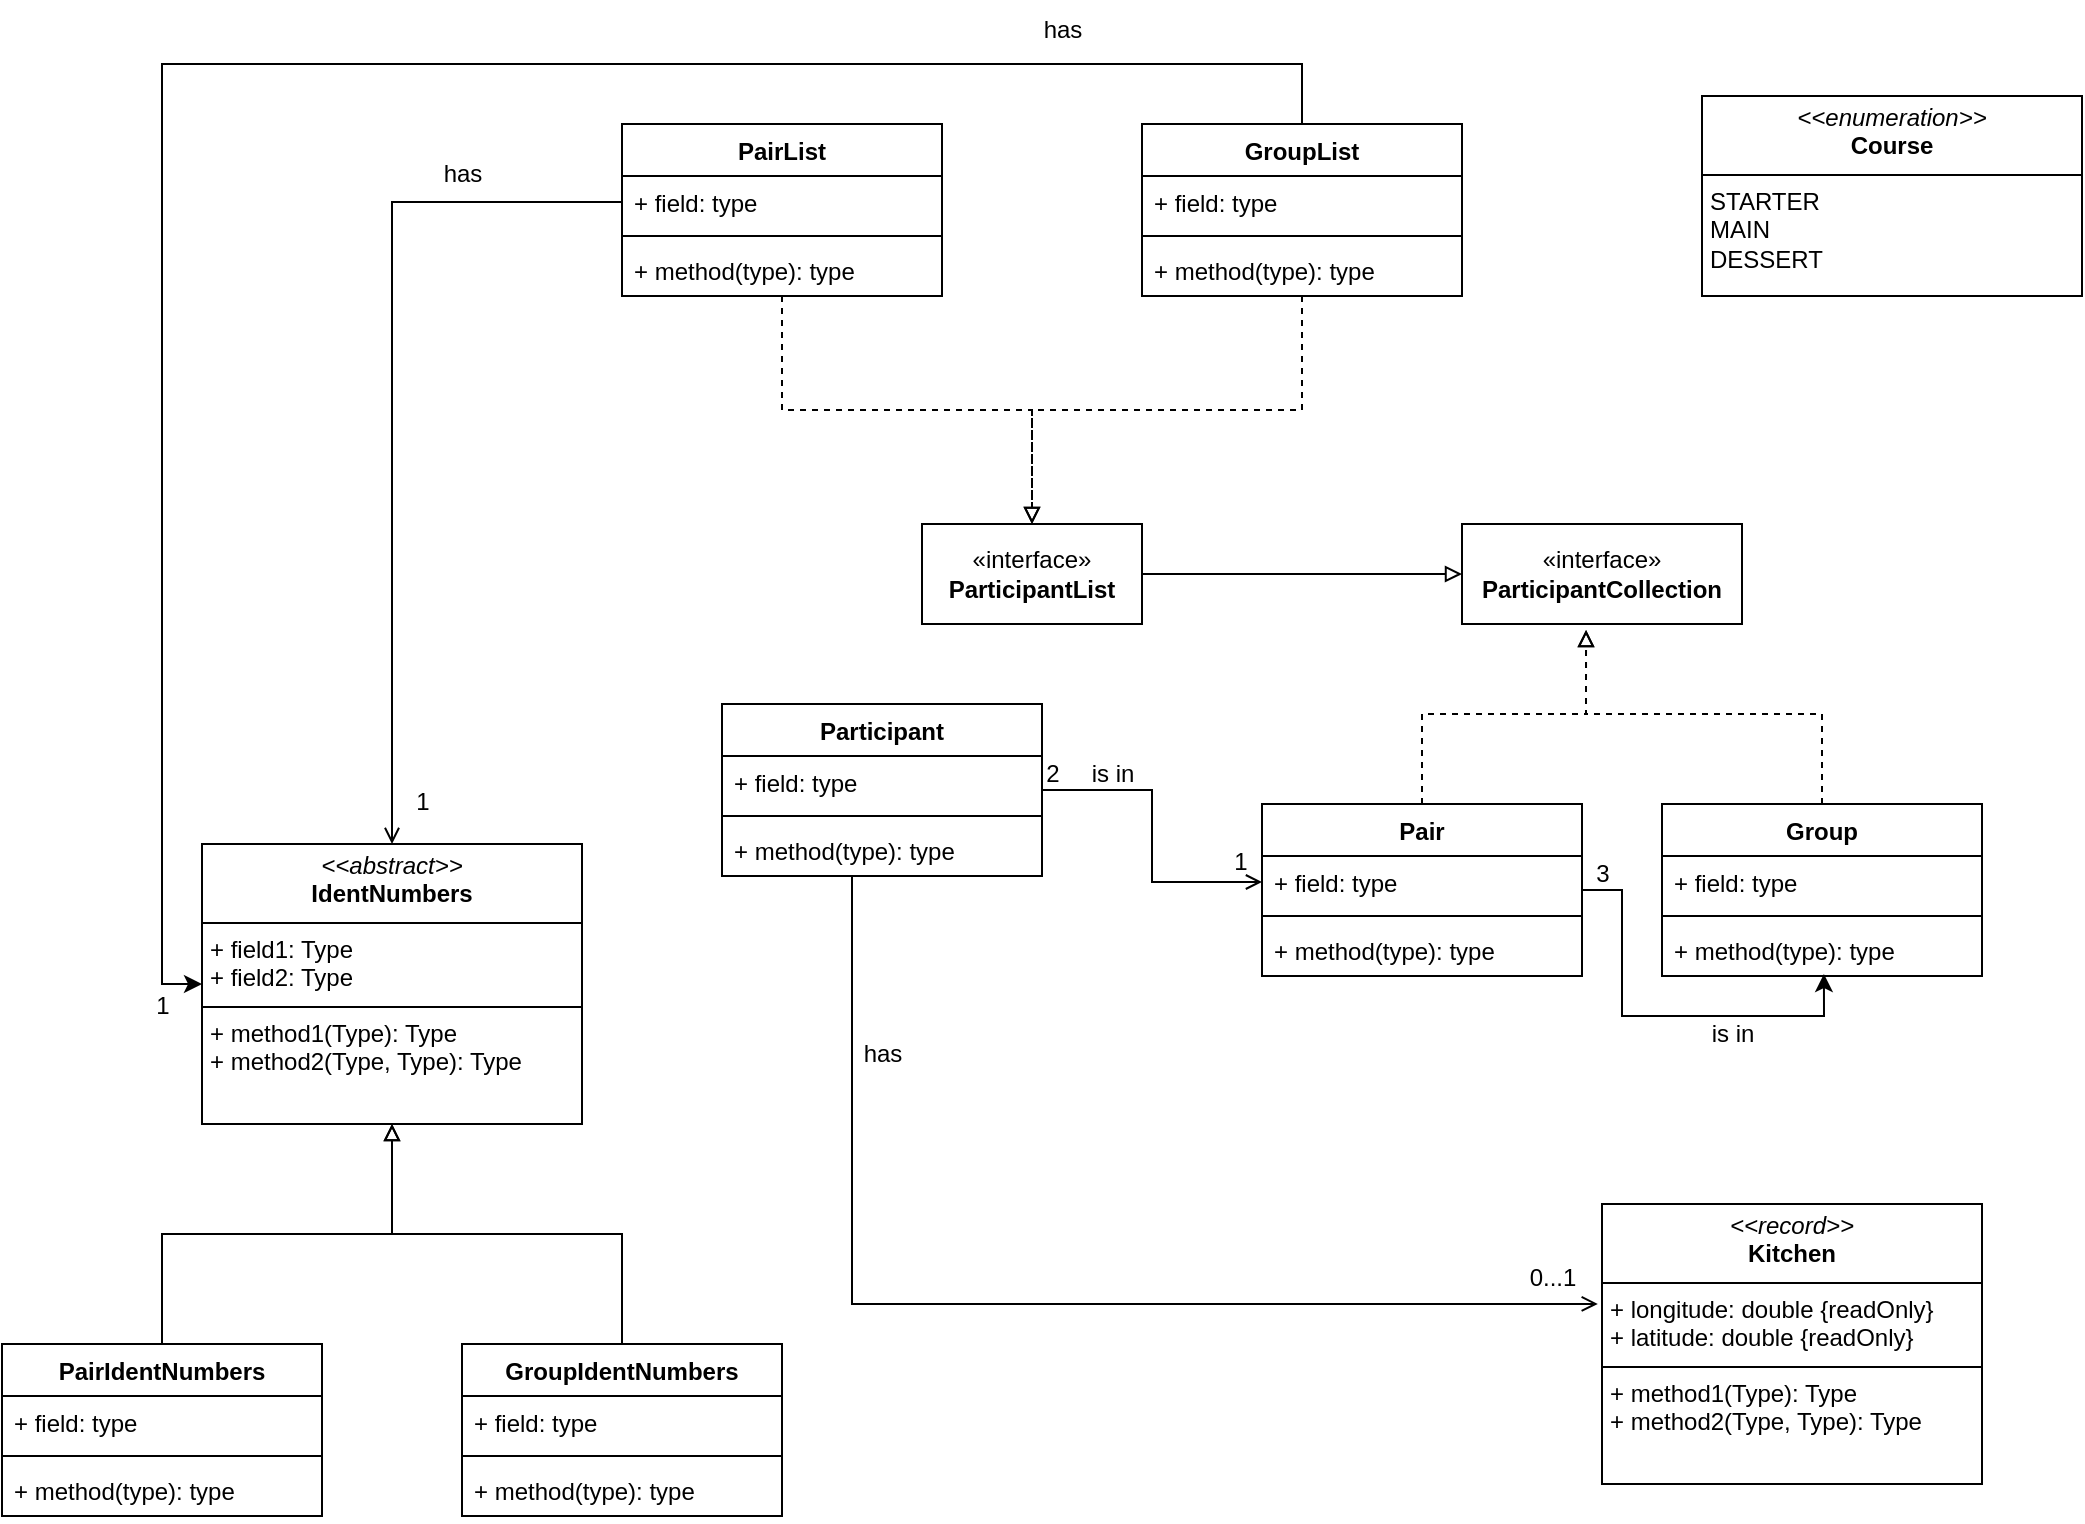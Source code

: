<mxfile version="24.2.7" type="device">
  <diagram name="Seite-1" id="6wSpcnWUghKB4rUfSbuZ">
    <mxGraphModel dx="1386" dy="785" grid="1" gridSize="10" guides="1" tooltips="1" connect="1" arrows="1" fold="1" page="1" pageScale="1" pageWidth="1169" pageHeight="1654" math="0" shadow="0">
      <root>
        <mxCell id="0" />
        <mxCell id="1" parent="0" />
        <mxCell id="sCv6F4jHhr01Q8Q7Me1H-1" value="«interface»&lt;br&gt;&lt;b&gt;ParticipantCollection&lt;/b&gt;" style="html=1;whiteSpace=wrap;" vertex="1" parent="1">
          <mxGeometry x="740" y="322" width="140" height="50" as="geometry" />
        </mxCell>
        <mxCell id="sCv6F4jHhr01Q8Q7Me1H-3" style="edgeStyle=orthogonalEdgeStyle;rounded=0;orthogonalLoop=1;jettySize=auto;html=1;endArrow=block;endFill=0;" edge="1" parent="1" source="sCv6F4jHhr01Q8Q7Me1H-2" target="sCv6F4jHhr01Q8Q7Me1H-1">
          <mxGeometry relative="1" as="geometry" />
        </mxCell>
        <mxCell id="sCv6F4jHhr01Q8Q7Me1H-2" value="«interface»&lt;br&gt;&lt;b&gt;ParticipantList&lt;/b&gt;" style="html=1;whiteSpace=wrap;" vertex="1" parent="1">
          <mxGeometry x="470" y="322" width="110" height="50" as="geometry" />
        </mxCell>
        <mxCell id="sCv6F4jHhr01Q8Q7Me1H-4" value="Group" style="swimlane;fontStyle=1;align=center;verticalAlign=top;childLayout=stackLayout;horizontal=1;startSize=26;horizontalStack=0;resizeParent=1;resizeParentMax=0;resizeLast=0;collapsible=1;marginBottom=0;whiteSpace=wrap;html=1;" vertex="1" parent="1">
          <mxGeometry x="840" y="462" width="160" height="86" as="geometry" />
        </mxCell>
        <mxCell id="sCv6F4jHhr01Q8Q7Me1H-5" value="+ field: type" style="text;strokeColor=none;fillColor=none;align=left;verticalAlign=top;spacingLeft=4;spacingRight=4;overflow=hidden;rotatable=0;points=[[0,0.5],[1,0.5]];portConstraint=eastwest;whiteSpace=wrap;html=1;" vertex="1" parent="sCv6F4jHhr01Q8Q7Me1H-4">
          <mxGeometry y="26" width="160" height="26" as="geometry" />
        </mxCell>
        <mxCell id="sCv6F4jHhr01Q8Q7Me1H-6" value="" style="line;strokeWidth=1;fillColor=none;align=left;verticalAlign=middle;spacingTop=-1;spacingLeft=3;spacingRight=3;rotatable=0;labelPosition=right;points=[];portConstraint=eastwest;strokeColor=inherit;" vertex="1" parent="sCv6F4jHhr01Q8Q7Me1H-4">
          <mxGeometry y="52" width="160" height="8" as="geometry" />
        </mxCell>
        <mxCell id="sCv6F4jHhr01Q8Q7Me1H-7" value="+ method(type): type" style="text;strokeColor=none;fillColor=none;align=left;verticalAlign=top;spacingLeft=4;spacingRight=4;overflow=hidden;rotatable=0;points=[[0,0.5],[1,0.5]];portConstraint=eastwest;whiteSpace=wrap;html=1;" vertex="1" parent="sCv6F4jHhr01Q8Q7Me1H-4">
          <mxGeometry y="60" width="160" height="26" as="geometry" />
        </mxCell>
        <mxCell id="sCv6F4jHhr01Q8Q7Me1H-56" style="edgeStyle=orthogonalEdgeStyle;rounded=0;orthogonalLoop=1;jettySize=auto;html=1;entryX=-0.011;entryY=0.357;entryDx=0;entryDy=0;entryPerimeter=0;endArrow=open;endFill=0;" edge="1" parent="1" source="sCv6F4jHhr01Q8Q7Me1H-38" target="sCv6F4jHhr01Q8Q7Me1H-46">
          <mxGeometry relative="1" as="geometry">
            <mxPoint x="780" y="753" as="targetPoint" />
            <Array as="points">
              <mxPoint x="435" y="712" />
            </Array>
          </mxGeometry>
        </mxCell>
        <mxCell id="sCv6F4jHhr01Q8Q7Me1H-8" value="Pair" style="swimlane;fontStyle=1;align=center;verticalAlign=top;childLayout=stackLayout;horizontal=1;startSize=26;horizontalStack=0;resizeParent=1;resizeParentMax=0;resizeLast=0;collapsible=1;marginBottom=0;whiteSpace=wrap;html=1;" vertex="1" parent="1">
          <mxGeometry x="640" y="462" width="160" height="86" as="geometry" />
        </mxCell>
        <mxCell id="sCv6F4jHhr01Q8Q7Me1H-9" value="+ field: type" style="text;strokeColor=none;fillColor=none;align=left;verticalAlign=top;spacingLeft=4;spacingRight=4;overflow=hidden;rotatable=0;points=[[0,0.5],[1,0.5]];portConstraint=eastwest;whiteSpace=wrap;html=1;" vertex="1" parent="sCv6F4jHhr01Q8Q7Me1H-8">
          <mxGeometry y="26" width="160" height="26" as="geometry" />
        </mxCell>
        <mxCell id="sCv6F4jHhr01Q8Q7Me1H-10" value="" style="line;strokeWidth=1;fillColor=none;align=left;verticalAlign=middle;spacingTop=-1;spacingLeft=3;spacingRight=3;rotatable=0;labelPosition=right;points=[];portConstraint=eastwest;strokeColor=inherit;" vertex="1" parent="sCv6F4jHhr01Q8Q7Me1H-8">
          <mxGeometry y="52" width="160" height="8" as="geometry" />
        </mxCell>
        <mxCell id="sCv6F4jHhr01Q8Q7Me1H-11" value="+ method(type): type" style="text;strokeColor=none;fillColor=none;align=left;verticalAlign=top;spacingLeft=4;spacingRight=4;overflow=hidden;rotatable=0;points=[[0,0.5],[1,0.5]];portConstraint=eastwest;whiteSpace=wrap;html=1;" vertex="1" parent="sCv6F4jHhr01Q8Q7Me1H-8">
          <mxGeometry y="60" width="160" height="26" as="geometry" />
        </mxCell>
        <mxCell id="sCv6F4jHhr01Q8Q7Me1H-12" style="edgeStyle=orthogonalEdgeStyle;rounded=0;orthogonalLoop=1;jettySize=auto;html=1;entryX=0.443;entryY=1.06;entryDx=0;entryDy=0;entryPerimeter=0;dashed=1;endArrow=block;endFill=0;" edge="1" parent="1" source="sCv6F4jHhr01Q8Q7Me1H-8" target="sCv6F4jHhr01Q8Q7Me1H-1">
          <mxGeometry relative="1" as="geometry" />
        </mxCell>
        <mxCell id="sCv6F4jHhr01Q8Q7Me1H-13" style="edgeStyle=orthogonalEdgeStyle;rounded=0;orthogonalLoop=1;jettySize=auto;html=1;entryX=0.443;entryY=1.06;entryDx=0;entryDy=0;entryPerimeter=0;dashed=1;endArrow=block;endFill=0;" edge="1" parent="1" source="sCv6F4jHhr01Q8Q7Me1H-4" target="sCv6F4jHhr01Q8Q7Me1H-1">
          <mxGeometry relative="1" as="geometry" />
        </mxCell>
        <mxCell id="sCv6F4jHhr01Q8Q7Me1H-23" style="edgeStyle=orthogonalEdgeStyle;rounded=0;orthogonalLoop=1;jettySize=auto;html=1;entryX=0.5;entryY=0;entryDx=0;entryDy=0;dashed=1;endArrow=block;endFill=0;" edge="1" parent="1" source="sCv6F4jHhr01Q8Q7Me1H-14" target="sCv6F4jHhr01Q8Q7Me1H-2">
          <mxGeometry relative="1" as="geometry" />
        </mxCell>
        <mxCell id="sCv6F4jHhr01Q8Q7Me1H-62" style="edgeStyle=orthogonalEdgeStyle;rounded=0;orthogonalLoop=1;jettySize=auto;html=1;entryX=0;entryY=0.5;entryDx=0;entryDy=0;" edge="1" parent="1" source="sCv6F4jHhr01Q8Q7Me1H-14" target="sCv6F4jHhr01Q8Q7Me1H-24">
          <mxGeometry relative="1" as="geometry">
            <Array as="points">
              <mxPoint x="660" y="92" />
              <mxPoint x="90" y="92" />
              <mxPoint x="90" y="552" />
            </Array>
          </mxGeometry>
        </mxCell>
        <mxCell id="sCv6F4jHhr01Q8Q7Me1H-14" value="GroupList" style="swimlane;fontStyle=1;align=center;verticalAlign=top;childLayout=stackLayout;horizontal=1;startSize=26;horizontalStack=0;resizeParent=1;resizeParentMax=0;resizeLast=0;collapsible=1;marginBottom=0;whiteSpace=wrap;html=1;" vertex="1" parent="1">
          <mxGeometry x="580" y="122" width="160" height="86" as="geometry" />
        </mxCell>
        <mxCell id="sCv6F4jHhr01Q8Q7Me1H-15" value="+ field: type" style="text;strokeColor=none;fillColor=none;align=left;verticalAlign=top;spacingLeft=4;spacingRight=4;overflow=hidden;rotatable=0;points=[[0,0.5],[1,0.5]];portConstraint=eastwest;whiteSpace=wrap;html=1;" vertex="1" parent="sCv6F4jHhr01Q8Q7Me1H-14">
          <mxGeometry y="26" width="160" height="26" as="geometry" />
        </mxCell>
        <mxCell id="sCv6F4jHhr01Q8Q7Me1H-16" value="" style="line;strokeWidth=1;fillColor=none;align=left;verticalAlign=middle;spacingTop=-1;spacingLeft=3;spacingRight=3;rotatable=0;labelPosition=right;points=[];portConstraint=eastwest;strokeColor=inherit;" vertex="1" parent="sCv6F4jHhr01Q8Q7Me1H-14">
          <mxGeometry y="52" width="160" height="8" as="geometry" />
        </mxCell>
        <mxCell id="sCv6F4jHhr01Q8Q7Me1H-17" value="+ method(type): type" style="text;strokeColor=none;fillColor=none;align=left;verticalAlign=top;spacingLeft=4;spacingRight=4;overflow=hidden;rotatable=0;points=[[0,0.5],[1,0.5]];portConstraint=eastwest;whiteSpace=wrap;html=1;" vertex="1" parent="sCv6F4jHhr01Q8Q7Me1H-14">
          <mxGeometry y="60" width="160" height="26" as="geometry" />
        </mxCell>
        <mxCell id="sCv6F4jHhr01Q8Q7Me1H-22" style="edgeStyle=orthogonalEdgeStyle;rounded=0;orthogonalLoop=1;jettySize=auto;html=1;entryX=0.5;entryY=0;entryDx=0;entryDy=0;dashed=1;endArrow=block;endFill=0;" edge="1" parent="1" source="sCv6F4jHhr01Q8Q7Me1H-18" target="sCv6F4jHhr01Q8Q7Me1H-2">
          <mxGeometry relative="1" as="geometry" />
        </mxCell>
        <mxCell id="sCv6F4jHhr01Q8Q7Me1H-18" value="PairList" style="swimlane;fontStyle=1;align=center;verticalAlign=top;childLayout=stackLayout;horizontal=1;startSize=26;horizontalStack=0;resizeParent=1;resizeParentMax=0;resizeLast=0;collapsible=1;marginBottom=0;whiteSpace=wrap;html=1;" vertex="1" parent="1">
          <mxGeometry x="320" y="122" width="160" height="86" as="geometry" />
        </mxCell>
        <mxCell id="sCv6F4jHhr01Q8Q7Me1H-19" value="+ field: type" style="text;strokeColor=none;fillColor=none;align=left;verticalAlign=top;spacingLeft=4;spacingRight=4;overflow=hidden;rotatable=0;points=[[0,0.5],[1,0.5]];portConstraint=eastwest;whiteSpace=wrap;html=1;" vertex="1" parent="sCv6F4jHhr01Q8Q7Me1H-18">
          <mxGeometry y="26" width="160" height="26" as="geometry" />
        </mxCell>
        <mxCell id="sCv6F4jHhr01Q8Q7Me1H-20" value="" style="line;strokeWidth=1;fillColor=none;align=left;verticalAlign=middle;spacingTop=-1;spacingLeft=3;spacingRight=3;rotatable=0;labelPosition=right;points=[];portConstraint=eastwest;strokeColor=inherit;" vertex="1" parent="sCv6F4jHhr01Q8Q7Me1H-18">
          <mxGeometry y="52" width="160" height="8" as="geometry" />
        </mxCell>
        <mxCell id="sCv6F4jHhr01Q8Q7Me1H-21" value="+ method(type): type" style="text;strokeColor=none;fillColor=none;align=left;verticalAlign=top;spacingLeft=4;spacingRight=4;overflow=hidden;rotatable=0;points=[[0,0.5],[1,0.5]];portConstraint=eastwest;whiteSpace=wrap;html=1;" vertex="1" parent="sCv6F4jHhr01Q8Q7Me1H-18">
          <mxGeometry y="60" width="160" height="26" as="geometry" />
        </mxCell>
        <mxCell id="sCv6F4jHhr01Q8Q7Me1H-59" style="edgeStyle=orthogonalEdgeStyle;rounded=0;orthogonalLoop=1;jettySize=auto;html=1;entryX=0;entryY=0.5;entryDx=0;entryDy=0;endArrow=none;endFill=0;startArrow=open;startFill=0;" edge="1" parent="1" source="sCv6F4jHhr01Q8Q7Me1H-24" target="sCv6F4jHhr01Q8Q7Me1H-19">
          <mxGeometry relative="1" as="geometry" />
        </mxCell>
        <mxCell id="sCv6F4jHhr01Q8Q7Me1H-24" value="&lt;p style=&quot;margin:0px;margin-top:4px;text-align:center;&quot;&gt;&lt;i&gt;&amp;lt;&amp;lt;abstract&amp;gt;&amp;gt;&lt;/i&gt;&lt;br&gt;&lt;b&gt;IdentNumbers&lt;/b&gt;&lt;/p&gt;&lt;hr size=&quot;1&quot; style=&quot;border-style:solid;&quot;&gt;&lt;p style=&quot;margin:0px;margin-left:4px;&quot;&gt;+ field1: Type&lt;br&gt;+ field2: Type&lt;/p&gt;&lt;hr size=&quot;1&quot; style=&quot;border-style:solid;&quot;&gt;&lt;p style=&quot;margin:0px;margin-left:4px;&quot;&gt;+ method1(Type): Type&lt;br&gt;+ method2(Type, Type): Type&lt;/p&gt;" style="verticalAlign=top;align=left;overflow=fill;html=1;whiteSpace=wrap;" vertex="1" parent="1">
          <mxGeometry x="110" y="482" width="190" height="140" as="geometry" />
        </mxCell>
        <mxCell id="sCv6F4jHhr01Q8Q7Me1H-34" style="edgeStyle=orthogonalEdgeStyle;rounded=0;orthogonalLoop=1;jettySize=auto;html=1;entryX=0.5;entryY=1;entryDx=0;entryDy=0;endArrow=block;endFill=0;" edge="1" parent="1" source="sCv6F4jHhr01Q8Q7Me1H-25" target="sCv6F4jHhr01Q8Q7Me1H-24">
          <mxGeometry relative="1" as="geometry" />
        </mxCell>
        <mxCell id="sCv6F4jHhr01Q8Q7Me1H-25" value="GroupIdentNumbers" style="swimlane;fontStyle=1;align=center;verticalAlign=top;childLayout=stackLayout;horizontal=1;startSize=26;horizontalStack=0;resizeParent=1;resizeParentMax=0;resizeLast=0;collapsible=1;marginBottom=0;whiteSpace=wrap;html=1;" vertex="1" parent="1">
          <mxGeometry x="240" y="732" width="160" height="86" as="geometry" />
        </mxCell>
        <mxCell id="sCv6F4jHhr01Q8Q7Me1H-26" value="+ field: type" style="text;strokeColor=none;fillColor=none;align=left;verticalAlign=top;spacingLeft=4;spacingRight=4;overflow=hidden;rotatable=0;points=[[0,0.5],[1,0.5]];portConstraint=eastwest;whiteSpace=wrap;html=1;" vertex="1" parent="sCv6F4jHhr01Q8Q7Me1H-25">
          <mxGeometry y="26" width="160" height="26" as="geometry" />
        </mxCell>
        <mxCell id="sCv6F4jHhr01Q8Q7Me1H-27" value="" style="line;strokeWidth=1;fillColor=none;align=left;verticalAlign=middle;spacingTop=-1;spacingLeft=3;spacingRight=3;rotatable=0;labelPosition=right;points=[];portConstraint=eastwest;strokeColor=inherit;" vertex="1" parent="sCv6F4jHhr01Q8Q7Me1H-25">
          <mxGeometry y="52" width="160" height="8" as="geometry" />
        </mxCell>
        <mxCell id="sCv6F4jHhr01Q8Q7Me1H-28" value="+ method(type): type" style="text;strokeColor=none;fillColor=none;align=left;verticalAlign=top;spacingLeft=4;spacingRight=4;overflow=hidden;rotatable=0;points=[[0,0.5],[1,0.5]];portConstraint=eastwest;whiteSpace=wrap;html=1;" vertex="1" parent="sCv6F4jHhr01Q8Q7Me1H-25">
          <mxGeometry y="60" width="160" height="26" as="geometry" />
        </mxCell>
        <mxCell id="sCv6F4jHhr01Q8Q7Me1H-33" style="edgeStyle=orthogonalEdgeStyle;rounded=0;orthogonalLoop=1;jettySize=auto;html=1;entryX=0.5;entryY=1;entryDx=0;entryDy=0;endArrow=block;endFill=0;" edge="1" parent="1" source="sCv6F4jHhr01Q8Q7Me1H-29" target="sCv6F4jHhr01Q8Q7Me1H-24">
          <mxGeometry relative="1" as="geometry" />
        </mxCell>
        <mxCell id="sCv6F4jHhr01Q8Q7Me1H-29" value="PairIdentNumbers" style="swimlane;fontStyle=1;align=center;verticalAlign=top;childLayout=stackLayout;horizontal=1;startSize=26;horizontalStack=0;resizeParent=1;resizeParentMax=0;resizeLast=0;collapsible=1;marginBottom=0;whiteSpace=wrap;html=1;" vertex="1" parent="1">
          <mxGeometry x="10" y="732" width="160" height="86" as="geometry" />
        </mxCell>
        <mxCell id="sCv6F4jHhr01Q8Q7Me1H-30" value="+ field: type" style="text;strokeColor=none;fillColor=none;align=left;verticalAlign=top;spacingLeft=4;spacingRight=4;overflow=hidden;rotatable=0;points=[[0,0.5],[1,0.5]];portConstraint=eastwest;whiteSpace=wrap;html=1;" vertex="1" parent="sCv6F4jHhr01Q8Q7Me1H-29">
          <mxGeometry y="26" width="160" height="26" as="geometry" />
        </mxCell>
        <mxCell id="sCv6F4jHhr01Q8Q7Me1H-31" value="" style="line;strokeWidth=1;fillColor=none;align=left;verticalAlign=middle;spacingTop=-1;spacingLeft=3;spacingRight=3;rotatable=0;labelPosition=right;points=[];portConstraint=eastwest;strokeColor=inherit;" vertex="1" parent="sCv6F4jHhr01Q8Q7Me1H-29">
          <mxGeometry y="52" width="160" height="8" as="geometry" />
        </mxCell>
        <mxCell id="sCv6F4jHhr01Q8Q7Me1H-32" value="+ method(type): type" style="text;strokeColor=none;fillColor=none;align=left;verticalAlign=top;spacingLeft=4;spacingRight=4;overflow=hidden;rotatable=0;points=[[0,0.5],[1,0.5]];portConstraint=eastwest;whiteSpace=wrap;html=1;" vertex="1" parent="sCv6F4jHhr01Q8Q7Me1H-29">
          <mxGeometry y="60" width="160" height="26" as="geometry" />
        </mxCell>
        <mxCell id="sCv6F4jHhr01Q8Q7Me1H-37" value="&lt;p style=&quot;margin:0px;margin-top:4px;text-align:center;&quot;&gt;&lt;i&gt;&amp;lt;&amp;lt;enumeration&amp;gt;&amp;gt;&lt;/i&gt;&lt;br&gt;&lt;b&gt;Course&lt;/b&gt;&lt;/p&gt;&lt;hr size=&quot;1&quot; style=&quot;border-style:solid;&quot;&gt;&lt;p style=&quot;margin:0px;margin-left:4px;&quot;&gt;STARTER&lt;/p&gt;&lt;p style=&quot;margin:0px;margin-left:4px;&quot;&gt;MAIN&lt;/p&gt;&lt;p style=&quot;margin:0px;margin-left:4px;&quot;&gt;DESSERT&lt;/p&gt;&lt;p style=&quot;margin:0px;margin-left:4px;&quot;&gt;&lt;br&gt;&lt;/p&gt;" style="verticalAlign=top;align=left;overflow=fill;html=1;whiteSpace=wrap;" vertex="1" parent="1">
          <mxGeometry x="860" y="108" width="190" height="100" as="geometry" />
        </mxCell>
        <mxCell id="sCv6F4jHhr01Q8Q7Me1H-47" style="edgeStyle=orthogonalEdgeStyle;rounded=0;orthogonalLoop=1;jettySize=auto;html=1;entryX=0;entryY=0.5;entryDx=0;entryDy=0;verticalAlign=bottom;endArrow=open;endFill=0;horizontal=1;shadow=0;flowAnimation=0;strokeColor=default;" edge="1" parent="1" source="sCv6F4jHhr01Q8Q7Me1H-38" target="sCv6F4jHhr01Q8Q7Me1H-9">
          <mxGeometry relative="1" as="geometry" />
        </mxCell>
        <mxCell id="sCv6F4jHhr01Q8Q7Me1H-38" value="Participant" style="swimlane;fontStyle=1;align=center;verticalAlign=top;childLayout=stackLayout;horizontal=1;startSize=26;horizontalStack=0;resizeParent=1;resizeParentMax=0;resizeLast=0;collapsible=1;marginBottom=0;whiteSpace=wrap;html=1;" vertex="1" parent="1">
          <mxGeometry x="370" y="412" width="160" height="86" as="geometry" />
        </mxCell>
        <mxCell id="sCv6F4jHhr01Q8Q7Me1H-39" value="+ field: type" style="text;strokeColor=none;fillColor=none;align=left;verticalAlign=top;spacingLeft=4;spacingRight=4;overflow=hidden;rotatable=0;points=[[0,0.5],[1,0.5]];portConstraint=eastwest;whiteSpace=wrap;html=1;" vertex="1" parent="sCv6F4jHhr01Q8Q7Me1H-38">
          <mxGeometry y="26" width="160" height="26" as="geometry" />
        </mxCell>
        <mxCell id="sCv6F4jHhr01Q8Q7Me1H-40" value="" style="line;strokeWidth=1;fillColor=none;align=left;verticalAlign=middle;spacingTop=-1;spacingLeft=3;spacingRight=3;rotatable=0;labelPosition=right;points=[];portConstraint=eastwest;strokeColor=inherit;" vertex="1" parent="sCv6F4jHhr01Q8Q7Me1H-38">
          <mxGeometry y="52" width="160" height="8" as="geometry" />
        </mxCell>
        <mxCell id="sCv6F4jHhr01Q8Q7Me1H-41" value="+ method(type): type" style="text;strokeColor=none;fillColor=none;align=left;verticalAlign=top;spacingLeft=4;spacingRight=4;overflow=hidden;rotatable=0;points=[[0,0.5],[1,0.5]];portConstraint=eastwest;whiteSpace=wrap;html=1;" vertex="1" parent="sCv6F4jHhr01Q8Q7Me1H-38">
          <mxGeometry y="60" width="160" height="26" as="geometry" />
        </mxCell>
        <mxCell id="sCv6F4jHhr01Q8Q7Me1H-46" value="&lt;p style=&quot;margin:0px;margin-top:4px;text-align:center;&quot;&gt;&lt;i&gt;&amp;lt;&amp;lt;record&amp;gt;&amp;gt;&lt;/i&gt;&lt;br&gt;&lt;b&gt;Kitchen&lt;/b&gt;&lt;/p&gt;&lt;hr size=&quot;1&quot; style=&quot;border-style:solid;&quot;&gt;&lt;p style=&quot;margin:0px;margin-left:4px;&quot;&gt;+ longitude: double {readOnly}&lt;/p&gt;&lt;p style=&quot;margin:0px;margin-left:4px;&quot;&gt;+ latitude: double {readOnly}&lt;/p&gt;&lt;hr size=&quot;1&quot; style=&quot;border-style:solid;&quot;&gt;&lt;p style=&quot;margin:0px;margin-left:4px;&quot;&gt;+ method1(Type): Type&lt;br&gt;+ method2(Type, Type): Type&lt;/p&gt;" style="verticalAlign=top;align=left;overflow=fill;html=1;whiteSpace=wrap;" vertex="1" parent="1">
          <mxGeometry x="810" y="662" width="190" height="140" as="geometry" />
        </mxCell>
        <mxCell id="sCv6F4jHhr01Q8Q7Me1H-48" style="edgeStyle=orthogonalEdgeStyle;rounded=0;orthogonalLoop=1;jettySize=auto;html=1;entryX=0.506;entryY=0.962;entryDx=0;entryDy=0;entryPerimeter=0;" edge="1" parent="1" source="sCv6F4jHhr01Q8Q7Me1H-8" target="sCv6F4jHhr01Q8Q7Me1H-7">
          <mxGeometry relative="1" as="geometry" />
        </mxCell>
        <mxCell id="sCv6F4jHhr01Q8Q7Me1H-50" value="is in" style="text;html=1;align=center;verticalAlign=middle;resizable=0;points=[];autosize=1;strokeColor=none;fillColor=none;" vertex="1" parent="1">
          <mxGeometry x="545" y="432" width="40" height="30" as="geometry" />
        </mxCell>
        <mxCell id="sCv6F4jHhr01Q8Q7Me1H-52" value="2" style="text;html=1;align=center;verticalAlign=middle;resizable=0;points=[];autosize=1;strokeColor=none;fillColor=none;" vertex="1" parent="1">
          <mxGeometry x="520" y="432" width="30" height="30" as="geometry" />
        </mxCell>
        <mxCell id="sCv6F4jHhr01Q8Q7Me1H-53" value="1" style="text;html=1;align=center;verticalAlign=middle;resizable=0;points=[];autosize=1;strokeColor=none;fillColor=none;spacingBottom=0;" vertex="1" parent="1">
          <mxGeometry x="614" y="476" width="30" height="30" as="geometry" />
        </mxCell>
        <mxCell id="sCv6F4jHhr01Q8Q7Me1H-54" value="3" style="text;html=1;align=center;verticalAlign=middle;resizable=0;points=[];autosize=1;strokeColor=none;fillColor=none;" vertex="1" parent="1">
          <mxGeometry x="795" y="482" width="30" height="30" as="geometry" />
        </mxCell>
        <mxCell id="sCv6F4jHhr01Q8Q7Me1H-55" value="is in" style="text;html=1;align=center;verticalAlign=middle;resizable=0;points=[];autosize=1;strokeColor=none;fillColor=none;" vertex="1" parent="1">
          <mxGeometry x="855" y="562" width="40" height="30" as="geometry" />
        </mxCell>
        <mxCell id="sCv6F4jHhr01Q8Q7Me1H-57" value="has" style="text;html=1;align=center;verticalAlign=middle;resizable=0;points=[];autosize=1;strokeColor=none;fillColor=none;" vertex="1" parent="1">
          <mxGeometry x="430" y="572" width="40" height="30" as="geometry" />
        </mxCell>
        <mxCell id="sCv6F4jHhr01Q8Q7Me1H-58" value="0...1" style="text;html=1;align=center;verticalAlign=middle;resizable=0;points=[];autosize=1;strokeColor=none;fillColor=none;" vertex="1" parent="1">
          <mxGeometry x="760" y="684" width="50" height="30" as="geometry" />
        </mxCell>
        <mxCell id="sCv6F4jHhr01Q8Q7Me1H-60" value="has" style="text;html=1;align=center;verticalAlign=middle;resizable=0;points=[];autosize=1;strokeColor=none;fillColor=none;" vertex="1" parent="1">
          <mxGeometry x="220" y="132" width="40" height="30" as="geometry" />
        </mxCell>
        <mxCell id="sCv6F4jHhr01Q8Q7Me1H-61" value="1" style="text;html=1;align=center;verticalAlign=middle;resizable=0;points=[];autosize=1;strokeColor=none;fillColor=none;" vertex="1" parent="1">
          <mxGeometry x="205" y="446" width="30" height="30" as="geometry" />
        </mxCell>
        <mxCell id="sCv6F4jHhr01Q8Q7Me1H-63" value="has" style="text;html=1;align=center;verticalAlign=middle;resizable=0;points=[];autosize=1;strokeColor=none;fillColor=none;" vertex="1" parent="1">
          <mxGeometry x="520" y="60" width="40" height="30" as="geometry" />
        </mxCell>
        <mxCell id="sCv6F4jHhr01Q8Q7Me1H-64" value="1" style="text;html=1;align=center;verticalAlign=middle;resizable=0;points=[];autosize=1;strokeColor=none;fillColor=none;" vertex="1" parent="1">
          <mxGeometry x="75" y="548" width="30" height="30" as="geometry" />
        </mxCell>
      </root>
    </mxGraphModel>
  </diagram>
</mxfile>
